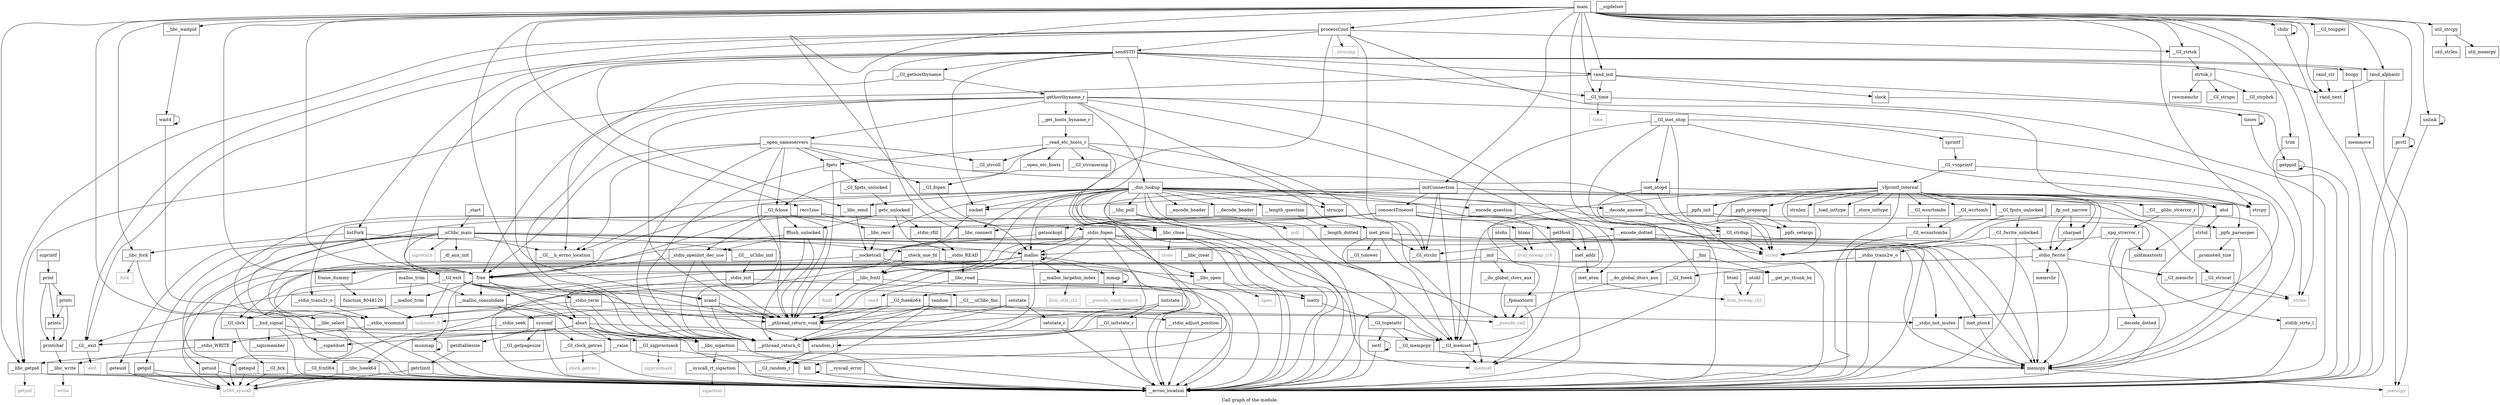 digraph "Call graph of the module." {
  label="Call graph of the module.";
  node [shape=record];

  Node___libc_fork [label="{__libc_fork}"];
  Node_ntohl [label="{ntohl}"];
  Node_malloc_trim [label="{malloc_trim}"];
  Node_inet_addr [label="{inet_addr}"];
  Node_socket [label="{socket}"];
  Node___GI_initstate_r [label="{__GI_initstate_r}"];
  Node_kill [label="{kill}"];
  Node___GI___uClibc_fini [label="{__GI___uClibc_fini}"];
  Node___libc_getpid [label="{__libc_getpid}"];
  Node___libc_close [label="{__libc_close}"];
  Node_getppid [label="{getppid}"];
  Node___GI_strchr [label="{__GI_strchr}"];
  Node_strcpy [label="{strcpy}"];
  Node___bsd_signal [label="{__bsd_signal}"];
  Node___GI_gethostbyname [label="{__GI_gethostbyname}"];
  Node__stdlib_strto_l [label="{_stdlib_strto_l}"];
  Node___pthread_return_void [label="{__pthread_return_void}"];
  Node_abort [label="{abort}"];
  Node_sysconf [label="{sysconf}"];
  Node_prctl [label="{prctl}"];
  Node___libc_select [label="{__libc_select}"];
  Node___GI_time [label="{__GI_time}"];
  Node___sigismember [label="{__sigismember}"];
  Node_bcopy [label="{bcopy}"];
  Node_random [label="{random}"];
  Node_gethostbyname_r [label="{gethostbyname_r}"];
  Node_setstate [label="{setstate}"];
  Node___sigaddset [label="{__sigaddset}"];
  Node___GI_exit [label="{__GI_exit}"];
  Node_atol [label="{atol}"];
  Node_unlink [label="{unlink}"];
  Node___GI_strtok [label="{__GI_strtok}"];
  Node___sigdelset [label="{__sigdelset}"];
  Node_initstate [label="{initstate}"];
  Node___libc_connect [label="{__libc_connect}"];
  Node_htons [label="{htons}"];
  Node___malloc_largebin_index [label="{__malloc_largebin_index}"];
  Node___libc_waitpid [label="{__libc_waitpid}"];
  Node___libc_write [label="{__libc_write}"];
  Node___GI_toupper [label="{__GI_toupper}"];
  Node_htonl [label="{htonl}"];
  Node_malloc [label="{malloc}"];
  Node_srand [label="{srand}"];
  Node_strtol [label="{strtol}"];
  Node___check_one_fd [label="{__check_one_fd}"];
  Node___GI___uClibc_init [label="{__GI___uClibc_init}"];
  Node_setstate_r [label="{setstate_r}"];
  Node_getsockopt [label="{getsockopt}"];
  Node___errno_location [label="{__errno_location}"];
  Node_clock [label="{clock}"];
  Node___GI_memset [label="{__GI_memset}"];
  Node___malloc_trim [label="{__malloc_trim}"];
  Node___malloc_consolidate [label="{__malloc_consolidate}"];
  Node_ntohs [label="{ntohs}"];
  Node_free [label="{free}"];
  Node___GI_random_r [label="{__GI_random_r}"];
  Node___libc_recv [label="{__libc_recv}"];
  Node_srandom_r [label="{srandom_r}"];
  Node___read_etc_hosts_r [label="{__read_etc_hosts_r}"];
  Node_ioctl [label="{ioctl}"];
  Node___GI_tolower [label="{__GI_tolower}"];
  Node_sprintf [label="{sprintf}"];
  Node___GI_vsnprintf [label="{__GI_vsnprintf}"];
  Node___stdio_WRITE [label="{__stdio_WRITE}"];
  Node__charpad [label="{_charpad}"];
  Node__fp_out_narrow [label="{_fp_out_narrow}"];
  Node__vfprintf_internal [label="{_vfprintf_internal}"];
  Node__ppfs_init [label="{_ppfs_init}"];
  Node__ppfs_prepargs [label="{_ppfs_prepargs}"];
  Node__ppfs_setargs [label="{_ppfs_setargs}"];
  Node__promoted_size [label="{_promoted_size}"];
  Node__ppfs_parsespec [label="{_ppfs_parsespec}"];
  Node_getc_unlocked [label="{getc_unlocked}"];
  Node___GI_fputs_unlocked [label="{__GI_fputs_unlocked}"];
  Node___GI_fwrite_unlocked [label="{__GI_fwrite_unlocked}"];
  Node_strnlen [label="{strnlen}"];
  Node___GI_mempcpy [label="{__GI_mempcpy}"];
  Node___GI___glibc_strerror_r [label="{__GI___glibc_strerror_r}"];
  Node___xpg_strerror_r [label="{__xpg_strerror_r}"];
  Node___GI_strcasecmp [label="{__GI_strcasecmp}"];
  Node___encode_dotted [label="{__encode_dotted}"];
  Node___decode_dotted [label="{__decode_dotted}"];
  Node___length_dotted [label="{__length_dotted}"];
  Node___GI_wcrtomb [label="{__GI_wcrtomb}"];
  Node___GI_wcsrtombs [label="{__GI_wcsrtombs}"];
  Node___GI_wcsnrtombs [label="{__GI_wcsnrtombs}"];
  Node___stdio_READ [label="{__stdio_READ}"];
  Node___stdio_fwrite [label="{__stdio_fwrite}"];
  Node___stdio_rfill [label="{__stdio_rfill}"];
  Node___stdio_trans2r_o [label="{__stdio_trans2r_o}"];
  Node___stdio_trans2w_o [label="{__stdio_trans2w_o}"];
  Node__load_inttype [label="{_load_inttype}"];
  Node__store_inttype [label="{_store_inttype}"];
  Node__uintmaxtostr [label="{_uintmaxtostr}"];
  Node__fpmaxtostr [label="{_fpmaxtostr}"];
  Node___GI_memchr [label="{__GI_memchr}"];
  Node_memrchr [label="{memrchr}"];
  Node___libc_read [label="{__libc_read}"];
  Node___GI_fseek [label="{__GI_fseek}"];
  Node___GI_fseeko64 [label="{__GI_fseeko64}"];
  Node___stdio_adjust_position [label="{__stdio_adjust_position}"];
  Node___stdio_seek [label="{__stdio_seek}"];
  Node___libc_lseek64 [label="{__libc_lseek64}"];
  Node___do_global_ctors_aux [label="{__do_global_ctors_aux}"];
  Node__fini [label="{_fini}"];
  Node_llvm_bswap_i32 [color="gray50", fontcolor="gray50", label="{llvm_bswap_i32}"];
  Node_llvm_ctlz_i32 [color="gray50", fontcolor="gray50", label="{llvm_ctlz_i32}"];
  Node__memcpy [color="gray50", fontcolor="gray50", label="{_memcpy}"];
  Node__strlen [color="gray50", fontcolor="gray50", label="{_strlen}"];
  Node__memset [color="gray50", fontcolor="gray50", label="{_memset}"];
  Node__strncmp [color="gray50", fontcolor="gray50", label="{_strncmp}"];
  Node_llvm_bswap_i16 [color="gray50", fontcolor="gray50", label="{llvm_bswap_i16}"];
  Node_unknown_0 [color="gray50", fontcolor="gray50", label="{unknown_0}"];
  Node_fcntl [color="gray50", fontcolor="gray50", label="{fcntl}"];
  Node_int80_syscall [color="gray50", fontcolor="gray50", label="{int80_syscall}"];
  Node_exit [color="gray50", fontcolor="gray50", label="{exit}"];
  Node_close [color="gray50", fontcolor="gray50", label="{close}"];
  Node_fork [color="gray50", fontcolor="gray50", label="{fork}"];
  Node_getpid [color="gray50", fontcolor="gray50", label="{getpid}"];
  Node_time [color="gray50", fontcolor="gray50", label="{time}"];
  Node_write [color="gray50", fontcolor="gray50", label="{write}"];
  Node_sigreturn [color="gray50", fontcolor="gray50", label="{sigreturn}"];
  Node_sigaction [color="gray50", fontcolor="gray50", label="{sigaction}"];
  Node_clock_getres [color="gray50", fontcolor="gray50", label="{clock_getres}"];
  Node_open [color="gray50", fontcolor="gray50", label="{open}"];
  Node_sigprocmask [color="gray50", fontcolor="gray50", label="{sigprocmask}"];
  Node_poll [color="gray50", fontcolor="gray50", label="{poll}"];
  Node_read [color="gray50", fontcolor="gray50", label="{read}"];
  Node___GI_fopen [label="{__GI_fopen}"];
  Node___uClibc_main [label="{__uClibc_main}"];
  Node___libc_sigaction [label="{__libc_sigaction}"];
  Node_mmap [label="{mmap}"];
  Node___socketcall [label="{__socketcall}"];
  Node___syscall_rt_sigaction [label="{__syscall_rt_sigaction}"];
  Node___GI_clock_getres [label="{__GI_clock_getres}"];
  Node_getdtablesize [label="{getdtablesize}"];
  Node_getegid [label="{getegid}"];
  Node_geteuid [label="{geteuid}"];
  Node_getgid [label="{getgid}"];
  Node___GI_getpagesize [label="{__GI_getpagesize}"];
  Node_getrlimit [label="{getrlimit}"];
  Node_getuid [label="{getuid}"];
  Node_munmap [label="{munmap}"];
  Node___libc_open [label="{__libc_open}"];
  Node___libc_creat [label="{__libc_creat}"];
  Node___GI_sbrk [label="{__GI_sbrk}"];
  Node___GI_sigprocmask [label="{__GI_sigprocmask}"];
  Node_times [label="{times}"];
  Node_wait4 [label="{wait4}"];
  Node___GI___h_errno_location [label="{__GI___h_errno_location}"];
  Node_memcpy [label="{memcpy}"];
  Node_memmove [label="{memmove}"];
  Node_strncpy [label="{strncpy}"];
  Node_strtok_r [label="{strtok_r}"];
  Node___GI_strpbrk [label="{__GI_strpbrk}"];
  Node_inet_aton [label="{inet_aton}"];
  Node___dns_lookup [label="{__dns_lookup}"];
  Node___open_nameservers [label="{__open_nameservers}"];
  Node___get_hosts_byname_r [label="{__get_hosts_byname_r}"];
  Node___raise [label="{__raise}"];
  Node__dl_aux_init [label="{_dl_aux_init}"];
  Node___GI_brk [label="{__GI_brk}"];
  Node___syscall_error [label="{__syscall_error}"];
  Node___libc_poll [label="{__libc_poll}"];
  Node___GI_fclose [label="{__GI_fclose}"];
  Node__stdio_fopen [label="{_stdio_fopen}"];
  Node__stdio_init [label="{_stdio_init}"];
  Node___stdio_init_mutex [label="{__stdio_init_mutex}"];
  Node__stdio_term [label="{_stdio_term}"];
  Node___stdio_wcommit [label="{__stdio_wcommit}"];
  Node_fgets [label="{fgets}"];
  Node__stdio_openlist_dec_use [label="{_stdio_openlist_dec_use}"];
  Node_fflush_unlocked [label="{fflush_unlocked}"];
  Node___GI_fgets_unlocked [label="{__GI_fgets_unlocked}"];
  Node___GI_strcoll [label="{__GI_strcoll}"];
  Node_strlen [color="gray50", fontcolor="gray50", label="{strlen}"];
  Node___GI_strncat [label="{__GI_strncat}"];
  Node_rawmemchr [label="{rawmemchr}"];
  Node___GI_strspn [label="{__GI_strspn}"];
  Node___GI_strdup [label="{__GI_strdup}"];
  Node_isatty [label="{isatty}"];
  Node___GI_tcgetattr [label="{__GI_tcgetattr}"];
  Node_inet_pton4 [label="{inet_pton4}"];
  Node_inet_pton [label="{inet_pton}"];
  Node_inet_ntop4 [label="{inet_ntop4}"];
  Node___GI_inet_ntop [label="{__GI_inet_ntop}"];
  Node___encode_header [label="{__encode_header}"];
  Node___decode_header [label="{__decode_header}"];
  Node___encode_question [label="{__encode_question}"];
  Node___length_question [label="{__length_question}"];
  Node___decode_answer [label="{__decode_answer}"];
  Node___open_etc_hosts [label="{__open_etc_hosts}"];
  Node___libc_send [label="{__libc_send}"];
  Node___pthread_return_0 [label="{__pthread_return_0}"];
  Node___pseudo_call [color="gray50", fontcolor="gray50", label="{__pseudo_call}"];
  Node___pseudo_cond_branch [color="gray50", fontcolor="gray50", label="{__pseudo_cond_branch}"];
  Node__init [label="{_init}"];
  Node___get_pc_thunk_bx [label="{__get_pc_thunk_bx}"];
  Node___do_global_dtors_aux [label="{__do_global_dtors_aux}"];
  Node_frame_dummy [label="{frame_dummy}"];
  Node_function_8048120 [label="{function_8048120}"];
  Node__start [label="{_start}"];
  Node_rand_init [label="{rand_init}"];
  Node_rand_next [label="{rand_next}"];
  Node_rand_str [label="{rand_str}"];
  Node_rand_alphastr [label="{rand_alphastr}"];
  Node_util_strlen [label="{util_strlen}"];
  Node_util_memcpy [label="{util_memcpy}"];
  Node_util_strcpy [label="{util_strcpy}"];
  Node_printchar [label="{printchar}"];
  Node_prints [label="{prints}"];
  Node_printi [label="{printi}"];
  Node_print [label="{print}"];
  Node_szprintf [label="{szprintf}"];
  Node_trim [label="{trim}"];
  Node_getHost [label="{getHost}"];
  Node_recvLine [label="{recvLine}"];
  Node_connectTimeout [label="{connectTimeout}"];
  Node_listFork [label="{listFork}"];
  Node_sendSTD [label="{sendSTD}"];
  Node_processCmd [label="{processCmd}"];
  Node_initConnection [label="{initConnection}"];
  Node_main [label="{main}"];
  Node___libc_fcntl [label="{__libc_fcntl}"];
  Node___GI_fcntl64 [label="{__GI_fcntl64}"];
  Node___GI__exit [label="{__GI__exit}"];
  Node_chdir [label="{chdir}"];
  Node___libc_fork -> Node___errno_location;
  Node___libc_fork -> Node_fork;
  Node_ntohl -> Node_llvm_bswap_i32;
  Node_malloc_trim -> Node___malloc_trim;
  Node_malloc_trim -> Node___malloc_consolidate;
  Node_inet_addr -> Node_inet_aton;
  Node_socket -> Node___socketcall;
  Node___GI_initstate_r -> Node___errno_location;
  Node___GI_initstate_r -> Node_srandom_r;
  Node_kill -> Node_kill;
  Node_kill -> Node___errno_location;
  Node___GI___uClibc_fini -> Node_unknown_0;
  Node___GI___uClibc_fini -> Node___pseudo_call;
  Node___libc_getpid -> Node___errno_location;
  Node___libc_getpid -> Node_getpid;
  Node___libc_close -> Node___errno_location;
  Node___libc_close -> Node_close;
  Node_getppid -> Node_getppid;
  Node_getppid -> Node___errno_location;
  Node___bsd_signal -> Node___sigismember;
  Node___bsd_signal -> Node___sigaddset;
  Node___bsd_signal -> Node___errno_location;
  Node___bsd_signal -> Node___libc_sigaction;
  Node___GI_gethostbyname -> Node_gethostbyname_r;
  Node___GI_gethostbyname -> Node___GI___h_errno_location;
  Node__stdlib_strto_l -> Node___errno_location;
  Node_abort -> Node___sigaddset;
  Node_abort -> Node___GI_memset;
  Node_abort -> Node___libc_sigaction;
  Node_abort -> Node___GI_sigprocmask;
  Node_abort -> Node___raise;
  Node_abort -> Node___pthread_return_0;
  Node_abort -> Node___GI__exit;
  Node_sysconf -> Node___errno_location;
  Node_sysconf -> Node___GI_clock_getres;
  Node_sysconf -> Node_getdtablesize;
  Node_sysconf -> Node___GI_getpagesize;
  Node_prctl -> Node_prctl;
  Node_prctl -> Node___errno_location;
  Node___libc_select -> Node___errno_location;
  Node___libc_select -> Node_int80_syscall;
  Node___GI_time -> Node___errno_location;
  Node___GI_time -> Node_time;
  Node_bcopy -> Node_memmove;
  Node_random -> Node___pthread_return_void;
  Node_random -> Node___GI_random_r;
  Node_random -> Node___pthread_return_0;
  Node_gethostbyname_r -> Node___pthread_return_void;
  Node_gethostbyname_r -> Node___errno_location;
  Node_gethostbyname_r -> Node_free;
  Node_gethostbyname_r -> Node_memcpy;
  Node_gethostbyname_r -> Node_strncpy;
  Node_gethostbyname_r -> Node_inet_aton;
  Node_gethostbyname_r -> Node___dns_lookup;
  Node_gethostbyname_r -> Node___open_nameservers;
  Node_gethostbyname_r -> Node___get_hosts_byname_r;
  Node_gethostbyname_r -> Node___pthread_return_0;
  Node_setstate -> Node___pthread_return_void;
  Node_setstate -> Node_setstate_r;
  Node_setstate -> Node___pthread_return_0;
  Node___GI_exit -> Node___GI___uClibc_fini;
  Node___GI_exit -> Node___pthread_return_void;
  Node___GI_exit -> Node_unknown_0;
  Node___GI_exit -> Node__stdio_term;
  Node___GI_exit -> Node___pthread_return_0;
  Node___GI_exit -> Node___GI__exit;
  Node_atol -> Node_strtol;
  Node_unlink -> Node_unlink;
  Node_unlink -> Node___errno_location;
  Node___GI_strtok -> Node_strtok_r;
  Node_initstate -> Node___GI_initstate_r;
  Node_initstate -> Node___pthread_return_void;
  Node_initstate -> Node___pthread_return_0;
  Node___libc_connect -> Node___socketcall;
  Node_htons -> Node_llvm_bswap_i16;
  Node___malloc_largebin_index -> Node_llvm_ctlz_i32;
  Node___libc_waitpid -> Node_wait4;
  Node___libc_write -> Node___errno_location;
  Node___libc_write -> Node_write;
  Node_htonl -> Node_llvm_bswap_i32;
  Node_malloc -> Node___pthread_return_void;
  Node_malloc -> Node___malloc_largebin_index;
  Node_malloc -> Node_malloc;
  Node_malloc -> Node___errno_location;
  Node_malloc -> Node___malloc_consolidate;
  Node_malloc -> Node_free;
  Node_malloc -> Node_mmap;
  Node_malloc -> Node___GI_sbrk;
  Node_malloc -> Node___pthread_return_0;
  Node_srand -> Node___pthread_return_void;
  Node_srand -> Node_srandom_r;
  Node_srand -> Node___pthread_return_0;
  Node_strtol -> Node__stdlib_strto_l;
  Node___check_one_fd -> Node_abort;
  Node___check_one_fd -> Node___libc_open;
  Node___check_one_fd -> Node___libc_fcntl;
  Node___GI___uClibc_init -> Node__stdio_init;
  Node_setstate_r -> Node___errno_location;
  Node_getsockopt -> Node___socketcall;
  Node_clock -> Node_times;
  Node___GI_memset -> Node__memset;
  Node___malloc_trim -> Node___GI_sbrk;
  Node___malloc_consolidate -> Node_abort;
  Node___malloc_consolidate -> Node_sysconf;
  Node_ntohs -> Node_llvm_bswap_i16;
  Node_free -> Node___pthread_return_void;
  Node_free -> Node_abort;
  Node_free -> Node___malloc_trim;
  Node_free -> Node___malloc_consolidate;
  Node_free -> Node_munmap;
  Node_free -> Node___pthread_return_0;
  Node___libc_recv -> Node___socketcall;
  Node_srandom_r -> Node___GI_random_r;
  Node___read_etc_hosts_r -> Node___GI_strchr;
  Node___read_etc_hosts_r -> Node___errno_location;
  Node___read_etc_hosts_r -> Node___GI_strcasecmp;
  Node___read_etc_hosts_r -> Node___GI_fclose;
  Node___read_etc_hosts_r -> Node_fgets;
  Node___read_etc_hosts_r -> Node___GI_strcoll;
  Node___read_etc_hosts_r -> Node_inet_pton;
  Node___read_etc_hosts_r -> Node___open_etc_hosts;
  Node_ioctl -> Node___errno_location;
  Node_ioctl -> Node_ioctl;
  Node_sprintf -> Node___GI_vsnprintf;
  Node___GI_vsnprintf -> Node__vfprintf_internal;
  Node___GI_vsnprintf -> Node___stdio_init_mutex;
  Node___stdio_WRITE -> Node___libc_write;
  Node__charpad -> Node___stdio_fwrite;
  Node__fp_out_narrow -> Node__charpad;
  Node__fp_out_narrow -> Node___stdio_fwrite;
  Node__fp_out_narrow -> Node_strlen;
  Node__vfprintf_internal -> Node___errno_location;
  Node__vfprintf_internal -> Node__charpad;
  Node__vfprintf_internal -> Node__ppfs_init;
  Node__vfprintf_internal -> Node__ppfs_prepargs;
  Node__vfprintf_internal -> Node__ppfs_setargs;
  Node__vfprintf_internal -> Node__ppfs_parsespec;
  Node__vfprintf_internal -> Node___GI_fputs_unlocked;
  Node__vfprintf_internal -> Node_strnlen;
  Node__vfprintf_internal -> Node___GI___glibc_strerror_r;
  Node__vfprintf_internal -> Node___GI_wcrtomb;
  Node__vfprintf_internal -> Node___GI_wcsrtombs;
  Node__vfprintf_internal -> Node___stdio_fwrite;
  Node__vfprintf_internal -> Node__load_inttype;
  Node__vfprintf_internal -> Node__store_inttype;
  Node__vfprintf_internal -> Node__uintmaxtostr;
  Node__vfprintf_internal -> Node__fpmaxtostr;
  Node__vfprintf_internal -> Node_strlen;
  Node__ppfs_init -> Node___GI_memset;
  Node__ppfs_init -> Node__ppfs_parsespec;
  Node__ppfs_prepargs -> Node__ppfs_setargs;
  Node__ppfs_parsespec -> Node__promoted_size;
  Node__ppfs_parsespec -> Node_memcpy;
  Node_getc_unlocked -> Node___stdio_READ;
  Node_getc_unlocked -> Node___stdio_rfill;
  Node_getc_unlocked -> Node___stdio_trans2r_o;
  Node_getc_unlocked -> Node_fflush_unlocked;
  Node___GI_fputs_unlocked -> Node___GI_fwrite_unlocked;
  Node___GI_fputs_unlocked -> Node_strlen;
  Node___GI_fwrite_unlocked -> Node___errno_location;
  Node___GI_fwrite_unlocked -> Node___stdio_fwrite;
  Node___GI_fwrite_unlocked -> Node___stdio_trans2w_o;
  Node___GI_mempcpy -> Node_memcpy;
  Node___GI___glibc_strerror_r -> Node___xpg_strerror_r;
  Node___xpg_strerror_r -> Node___errno_location;
  Node___xpg_strerror_r -> Node__uintmaxtostr;
  Node___xpg_strerror_r -> Node_memcpy;
  Node___xpg_strerror_r -> Node_strlen;
  Node___encode_dotted -> Node___GI_strchr;
  Node___encode_dotted -> Node_memcpy;
  Node___encode_dotted -> Node_strlen;
  Node___decode_dotted -> Node_memcpy;
  Node___GI_wcrtomb -> Node___GI_wcsnrtombs;
  Node___GI_wcsrtombs -> Node___GI_wcsnrtombs;
  Node___GI_wcsnrtombs -> Node___errno_location;
  Node___stdio_READ -> Node___libc_read;
  Node___stdio_fwrite -> Node___stdio_WRITE;
  Node___stdio_fwrite -> Node___GI_memchr;
  Node___stdio_fwrite -> Node_memrchr;
  Node___stdio_fwrite -> Node_memcpy;
  Node___stdio_fwrite -> Node___stdio_wcommit;
  Node___stdio_rfill -> Node___stdio_READ;
  Node___stdio_trans2r_o -> Node___errno_location;
  Node___stdio_trans2r_o -> Node___stdio_wcommit;
  Node___stdio_trans2w_o -> Node___errno_location;
  Node___stdio_trans2w_o -> Node___GI_fseek;
  Node__fpmaxtostr -> Node___GI_memset;
  Node__fpmaxtostr -> Node___pseudo_call;
  Node___GI_memchr -> Node__strlen;
  Node___libc_read -> Node___errno_location;
  Node___libc_read -> Node_read;
  Node___GI_fseek -> Node___GI_fseeko64;
  Node___GI_fseeko64 -> Node___pthread_return_void;
  Node___GI_fseeko64 -> Node___errno_location;
  Node___GI_fseeko64 -> Node___stdio_adjust_position;
  Node___GI_fseeko64 -> Node___stdio_seek;
  Node___GI_fseeko64 -> Node___stdio_wcommit;
  Node___GI_fseeko64 -> Node___pthread_return_0;
  Node___stdio_adjust_position -> Node___errno_location;
  Node___stdio_seek -> Node___libc_lseek64;
  Node___libc_lseek64 -> Node___errno_location;
  Node___libc_lseek64 -> Node_int80_syscall;
  Node___do_global_ctors_aux -> Node___pseudo_call;
  Node__fini -> Node___get_pc_thunk_bx;
  Node__fini -> Node___do_global_dtors_aux;
  Node___GI_fopen -> Node__stdio_fopen;
  Node___uClibc_main -> Node___GI_exit;
  Node___uClibc_main -> Node___check_one_fd;
  Node___uClibc_main -> Node___GI___uClibc_init;
  Node___uClibc_main -> Node___errno_location;
  Node___uClibc_main -> Node___GI_memset;
  Node___uClibc_main -> Node_sigreturn;
  Node___uClibc_main -> Node_getegid;
  Node___uClibc_main -> Node_geteuid;
  Node___uClibc_main -> Node_getgid;
  Node___uClibc_main -> Node_getuid;
  Node___uClibc_main -> Node___GI___h_errno_location;
  Node___uClibc_main -> Node_memcpy;
  Node___uClibc_main -> Node__dl_aux_init;
  Node___uClibc_main -> Node___pseudo_call;
  Node___libc_sigaction -> Node___syscall_rt_sigaction;
  Node___libc_sigaction -> Node_memcpy;
  Node_mmap -> Node_mmap;
  Node_mmap -> Node___pseudo_cond_branch;
  Node___socketcall -> Node___errno_location;
  Node___socketcall -> Node_int80_syscall;
  Node___syscall_rt_sigaction -> Node___errno_location;
  Node___syscall_rt_sigaction -> Node_sigaction;
  Node___GI_clock_getres -> Node___errno_location;
  Node___GI_clock_getres -> Node_clock_getres;
  Node_getdtablesize -> Node_getrlimit;
  Node_getegid -> Node___errno_location;
  Node_getegid -> Node_int80_syscall;
  Node_geteuid -> Node___errno_location;
  Node_geteuid -> Node_int80_syscall;
  Node_getgid -> Node___errno_location;
  Node_getgid -> Node_int80_syscall;
  Node_getrlimit -> Node___errno_location;
  Node_getrlimit -> Node_int80_syscall;
  Node_getuid -> Node___errno_location;
  Node_getuid -> Node_int80_syscall;
  Node_munmap -> Node___errno_location;
  Node_munmap -> Node_munmap;
  Node___libc_open -> Node___errno_location;
  Node___libc_open -> Node_open;
  Node___libc_creat -> Node___libc_open;
  Node___GI_sbrk -> Node___GI_brk;
  Node___GI_sigprocmask -> Node___errno_location;
  Node___GI_sigprocmask -> Node_sigprocmask;
  Node_times -> Node___errno_location;
  Node_times -> Node_times;
  Node_wait4 -> Node___errno_location;
  Node_wait4 -> Node_wait4;
  Node_memcpy -> Node__memcpy;
  Node_memmove -> Node__memcpy;
  Node_strncpy -> Node__memset;
  Node_strtok_r -> Node___GI_strpbrk;
  Node_strtok_r -> Node_rawmemchr;
  Node_strtok_r -> Node___GI_strspn;
  Node_inet_aton -> Node_llvm_bswap_i32;
  Node___dns_lookup -> Node_inet_addr;
  Node___dns_lookup -> Node_socket;
  Node___dns_lookup -> Node___libc_close;
  Node___dns_lookup -> Node___pthread_return_void;
  Node___dns_lookup -> Node___libc_connect;
  Node___dns_lookup -> Node_malloc;
  Node___dns_lookup -> Node___errno_location;
  Node___dns_lookup -> Node___GI_memset;
  Node___dns_lookup -> Node_free;
  Node___dns_lookup -> Node___libc_recv;
  Node___dns_lookup -> Node___GI___h_errno_location;
  Node___dns_lookup -> Node_memcpy;
  Node___dns_lookup -> Node_strncpy;
  Node___dns_lookup -> Node___libc_poll;
  Node___dns_lookup -> Node_strlen;
  Node___dns_lookup -> Node___GI_strncat;
  Node___dns_lookup -> Node_inet_pton;
  Node___dns_lookup -> Node___encode_header;
  Node___dns_lookup -> Node___decode_header;
  Node___dns_lookup -> Node___encode_question;
  Node___dns_lookup -> Node___length_question;
  Node___dns_lookup -> Node___decode_answer;
  Node___dns_lookup -> Node___libc_send;
  Node___dns_lookup -> Node___pthread_return_0;
  Node___open_nameservers -> Node___pthread_return_void;
  Node___open_nameservers -> Node_free;
  Node___open_nameservers -> Node___GI_fopen;
  Node___open_nameservers -> Node___GI___h_errno_location;
  Node___open_nameservers -> Node___GI_fclose;
  Node___open_nameservers -> Node_fgets;
  Node___open_nameservers -> Node___GI_strcoll;
  Node___open_nameservers -> Node___GI_strdup;
  Node___open_nameservers -> Node___pthread_return_0;
  Node___get_hosts_byname_r -> Node___read_etc_hosts_r;
  Node___raise -> Node_kill;
  Node___raise -> Node___libc_getpid;
  Node___GI_brk -> Node___errno_location;
  Node___GI_brk -> Node_int80_syscall;
  Node___syscall_error -> Node___errno_location;
  Node___libc_poll -> Node___errno_location;
  Node___libc_poll -> Node_poll;
  Node___GI_fclose -> Node___libc_close;
  Node___GI_fclose -> Node___pthread_return_void;
  Node___GI_fclose -> Node_free;
  Node___GI_fclose -> Node__stdio_openlist_dec_use;
  Node___GI_fclose -> Node_fflush_unlocked;
  Node___GI_fclose -> Node___pthread_return_0;
  Node__stdio_fopen -> Node___pthread_return_void;
  Node__stdio_fopen -> Node_malloc;
  Node__stdio_fopen -> Node___errno_location;
  Node__stdio_fopen -> Node_free;
  Node__stdio_fopen -> Node___libc_open;
  Node__stdio_fopen -> Node___stdio_init_mutex;
  Node__stdio_fopen -> Node_isatty;
  Node__stdio_fopen -> Node___pthread_return_0;
  Node__stdio_fopen -> Node___libc_fcntl;
  Node__stdio_init -> Node___errno_location;
  Node__stdio_init -> Node_isatty;
  Node___stdio_init_mutex -> Node_memcpy;
  Node__stdio_term -> Node___stdio_init_mutex;
  Node__stdio_term -> Node___stdio_wcommit;
  Node__stdio_term -> Node___pthread_return_0;
  Node___stdio_wcommit -> Node___stdio_WRITE;
  Node_fgets -> Node___pthread_return_void;
  Node_fgets -> Node___GI_fgets_unlocked;
  Node_fgets -> Node___pthread_return_0;
  Node__stdio_openlist_dec_use -> Node___pthread_return_void;
  Node__stdio_openlist_dec_use -> Node_free;
  Node__stdio_openlist_dec_use -> Node___pthread_return_0;
  Node_fflush_unlocked -> Node___pthread_return_void;
  Node_fflush_unlocked -> Node___stdio_wcommit;
  Node_fflush_unlocked -> Node__stdio_openlist_dec_use;
  Node_fflush_unlocked -> Node___pthread_return_0;
  Node___GI_fgets_unlocked -> Node_getc_unlocked;
  Node___GI_strncat -> Node__strlen;
  Node___GI_strdup -> Node_malloc;
  Node___GI_strdup -> Node_memcpy;
  Node___GI_strdup -> Node_strlen;
  Node_isatty -> Node___GI_tcgetattr;
  Node___GI_tcgetattr -> Node___GI_memset;
  Node___GI_tcgetattr -> Node_ioctl;
  Node___GI_tcgetattr -> Node___GI_mempcpy;
  Node_inet_pton4 -> Node_memcpy;
  Node_inet_pton -> Node___GI_strchr;
  Node_inet_pton -> Node___errno_location;
  Node_inet_pton -> Node___GI_memset;
  Node_inet_pton -> Node___GI_tolower;
  Node_inet_pton -> Node_memcpy;
  Node_inet_pton -> Node_inet_pton4;
  Node_inet_ntop4 -> Node_strcpy;
  Node_inet_ntop4 -> Node___errno_location;
  Node_inet_ntop4 -> Node_strlen;
  Node___GI_inet_ntop -> Node_strcpy;
  Node___GI_inet_ntop -> Node___errno_location;
  Node___GI_inet_ntop -> Node___GI_memset;
  Node___GI_inet_ntop -> Node_sprintf;
  Node___GI_inet_ntop -> Node_strlen;
  Node___GI_inet_ntop -> Node_inet_ntop4;
  Node___encode_question -> Node___encode_dotted;
  Node___length_question -> Node___length_dotted;
  Node___decode_answer -> Node___decode_dotted;
  Node___decode_answer -> Node___GI_strdup;
  Node___open_etc_hosts -> Node___GI_fopen;
  Node___libc_send -> Node___socketcall;
  Node__init -> Node___do_global_ctors_aux;
  Node__init -> Node___get_pc_thunk_bx;
  Node__init -> Node_frame_dummy;
  Node___do_global_dtors_aux -> Node___pseudo_call;
  Node_frame_dummy -> Node_function_8048120;
  Node_function_8048120 -> Node_unknown_0;
  Node__start -> Node___uClibc_main;
  Node_rand_init -> Node___libc_getpid;
  Node_rand_init -> Node_getppid;
  Node_rand_init -> Node___GI_time;
  Node_rand_init -> Node_clock;
  Node_rand_str -> Node_rand_next;
  Node_rand_alphastr -> Node__memcpy;
  Node_rand_alphastr -> Node_rand_next;
  Node_util_strcpy -> Node_util_strlen;
  Node_util_strcpy -> Node_util_memcpy;
  Node_printchar -> Node___libc_write;
  Node_prints -> Node_printchar;
  Node_printi -> Node_printchar;
  Node_printi -> Node_prints;
  Node_print -> Node_printchar;
  Node_print -> Node_prints;
  Node_print -> Node_printi;
  Node_szprintf -> Node_print;
  Node_trim -> Node__strlen;
  Node_getHost -> Node_inet_addr;
  Node_recvLine -> Node___libc_select;
  Node_recvLine -> Node___libc_recv;
  Node_recvLine -> Node__memset;
  Node_connectTimeout -> Node___libc_select;
  Node_connectTimeout -> Node___libc_connect;
  Node_connectTimeout -> Node_htons;
  Node_connectTimeout -> Node_getsockopt;
  Node_connectTimeout -> Node___errno_location;
  Node_connectTimeout -> Node__memset;
  Node_connectTimeout -> Node_getHost;
  Node_connectTimeout -> Node___libc_fcntl;
  Node_listFork -> Node___libc_fork;
  Node_listFork -> Node_malloc;
  Node_listFork -> Node_free;
  Node_sendSTD -> Node_socket;
  Node_sendSTD -> Node___libc_close;
  Node_sendSTD -> Node___GI_gethostbyname;
  Node_sendSTD -> Node___GI_time;
  Node_sendSTD -> Node_bcopy;
  Node_sendSTD -> Node___libc_connect;
  Node_sendSTD -> Node_srand;
  Node_sendSTD -> Node_free;
  Node_sendSTD -> Node___libc_send;
  Node_sendSTD -> Node_rand_init;
  Node_sendSTD -> Node_rand_next;
  Node_sendSTD -> Node_rand_alphastr;
  Node_sendSTD -> Node___GI__exit;
  Node_processCmd -> Node_kill;
  Node_processCmd -> Node___libc_getpid;
  Node_processCmd -> Node___GI_strchr;
  Node_processCmd -> Node_atol;
  Node_processCmd -> Node___GI_strtok;
  Node_processCmd -> Node__strncmp;
  Node_processCmd -> Node_listFork;
  Node_processCmd -> Node_sendSTD;
  Node_processCmd -> Node___GI__exit;
  Node_initConnection -> Node_socket;
  Node_initConnection -> Node___libc_close;
  Node_initConnection -> Node___GI_strchr;
  Node_initConnection -> Node_strcpy;
  Node_initConnection -> Node_atol;
  Node_initConnection -> Node___GI_memset;
  Node_initConnection -> Node_connectTimeout;
  Node_main -> Node___libc_fork;
  Node_main -> Node___libc_getpid;
  Node_main -> Node_strcpy;
  Node_main -> Node___bsd_signal;
  Node_main -> Node_prctl;
  Node_main -> Node___GI_time;
  Node_main -> Node___GI_exit;
  Node_main -> Node_unlink;
  Node_main -> Node___GI_strtok;
  Node_main -> Node___libc_waitpid;
  Node_main -> Node___GI_toupper;
  Node_main -> Node_malloc;
  Node_main -> Node_srand;
  Node_main -> Node_free;
  Node_main -> Node__strlen;
  Node_main -> Node__memset;
  Node_main -> Node_rand_init;
  Node_main -> Node_rand_next;
  Node_main -> Node_rand_alphastr;
  Node_main -> Node_util_strcpy;
  Node_main -> Node_trim;
  Node_main -> Node_recvLine;
  Node_main -> Node_processCmd;
  Node_main -> Node_initConnection;
  Node_main -> Node_chdir;
  Node___libc_fcntl -> Node___errno_location;
  Node___libc_fcntl -> Node_fcntl;
  Node___libc_fcntl -> Node___GI_fcntl64;
  Node___GI_fcntl64 -> Node___errno_location;
  Node___GI_fcntl64 -> Node_int80_syscall;
  Node___GI__exit -> Node_exit;
  Node_chdir -> Node___errno_location;
  Node_chdir -> Node_chdir;
}
